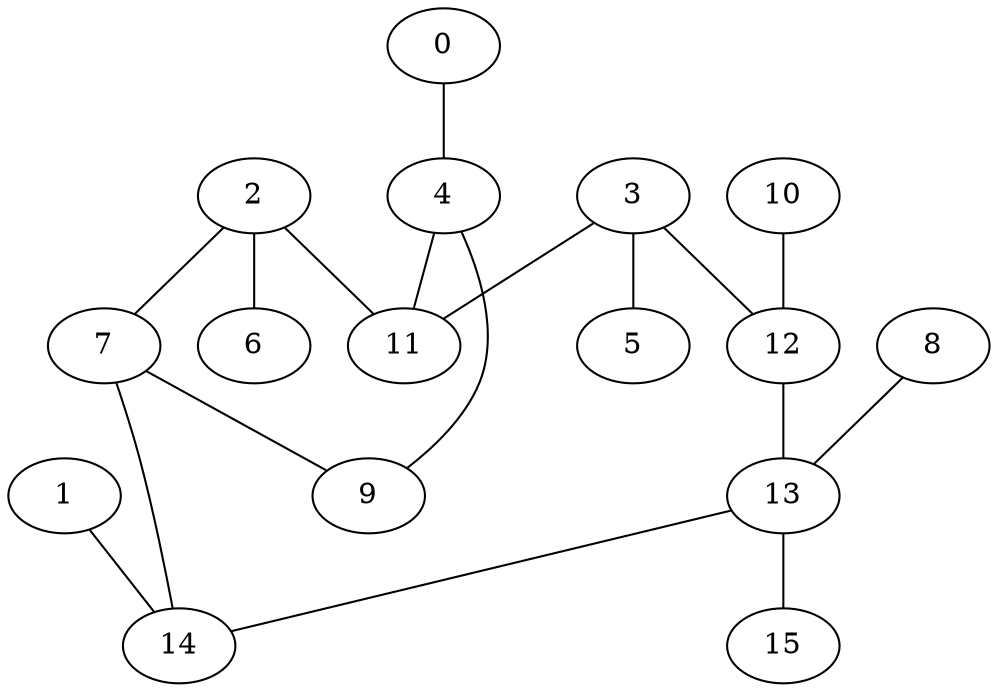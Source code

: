 graph "sampletest150-mod3_image11.bmp" {
	0	 [type=endpoint,
		x=545,
		y=252];
	4	 [type=intersection,
		x=416,
		y=268];
	0 -- 4	 [angle0="-.12",
		frequency=1,
		type0=line];
	1	 [type=endpoint,
		x=190,
		y=315];
	14	 [type=intersection,
		x=208,
		y=250];
	1 -- 14	 [angle0="-1.30",
		frequency=1,
		type0=line];
	2	 [type=intersection,
		x=128,
		y=274];
	6	 [type=endpoint,
		x="-19",
		y=261];
	2 -- 6	 [angle0=".09",
		frequency=1,
		type0=line];
	7	 [type=intersection,
		x=132,
		y=256];
	2 -- 7	 [angle0="-1.35",
		frequency=1,
		type0=line];
	11	 [type=intersection,
		x=406,
		y=272];
	2 -- 11	 [angle0="278.15",
		frequency=1,
		type0=arc];
	3	 [type=intersection,
		x=311,
		y=246];
	5	 [type=endpoint,
		x=312,
		y=194];
	3 -- 5	 [angle0="-1.55",
		frequency=1,
		type0=line];
	3 -- 11	 [angle0=".27",
		frequency=1,
		type0=line];
	12	 [type=intersection,
		x=297,
		y=268];
	3 -- 12	 [angle0="-1.00",
		frequency=1,
		type0=line];
	9	 [type=corner,
		x=131,
		y=249];
	4 -- 9	 [angle0="287.37",
		frequency=1,
		type0=arc];
	4 -- 11	 [angle0="-.38",
		frequency=1,
		type0=line];
	7 -- 9	 [angle0="1.43",
		frequency=1,
		type0=line];
	7 -- 14	 [angle0="-.08",
		frequency=1,
		type0=line];
	8	 [type=endpoint,
		x=215,
		y=181];
	13	 [type=intersection,
		x=221,
		y=270];
	8 -- 13	 [angle0="1.50",
		frequency=1,
		type0=line];
	10	 [type=endpoint,
		x=263,
		y=330];
	10 -- 12	 [angle0="-1.07",
		frequency=1,
		type0=line];
	12 -- 13	 [angle0="-.03",
		frequency=1,
		type0=line];
	13 -- 14	 [angle0=".99",
		frequency=1,
		type0=line];
	15	 [type=endpoint,
		x=294,
		y=271];
	13 -- 15	 [angle0=".01",
		frequency=1,
		type0=line];
}
